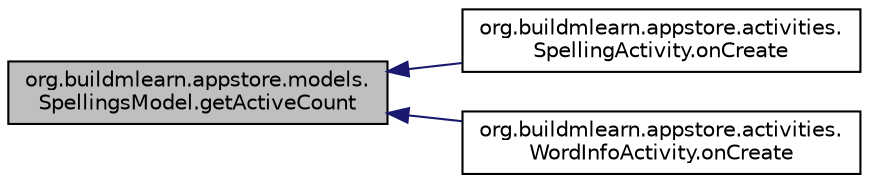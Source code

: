 digraph "org.buildmlearn.appstore.models.SpellingsModel.getActiveCount"
{
 // INTERACTIVE_SVG=YES
  bgcolor="transparent";
  edge [fontname="Helvetica",fontsize="10",labelfontname="Helvetica",labelfontsize="10"];
  node [fontname="Helvetica",fontsize="10",shape=record];
  rankdir="LR";
  Node1 [label="org.buildmlearn.appstore.models.\lSpellingsModel.getActiveCount",height=0.2,width=0.4,color="black", fillcolor="grey75", style="filled", fontcolor="black"];
  Node1 -> Node2 [dir="back",color="midnightblue",fontsize="10",style="solid",fontname="Helvetica"];
  Node2 [label="org.buildmlearn.appstore.activities.\lSpellingActivity.onCreate",height=0.2,width=0.4,color="black",URL="$d9/dca/classorg_1_1buildmlearn_1_1appstore_1_1activities_1_1_spelling_activity.html#ab11f98527ad998adcb11f119d815945e",tooltip="The method is executed first when the activity is created. "];
  Node1 -> Node3 [dir="back",color="midnightblue",fontsize="10",style="solid",fontname="Helvetica"];
  Node3 [label="org.buildmlearn.appstore.activities.\lWordInfoActivity.onCreate",height=0.2,width=0.4,color="black",URL="$d2/d2d/classorg_1_1buildmlearn_1_1appstore_1_1activities_1_1_word_info_activity.html#a84c1bc2dbaad02b74b37c6390bf8380f",tooltip="The method is executed first when the activity is created. "];
}
